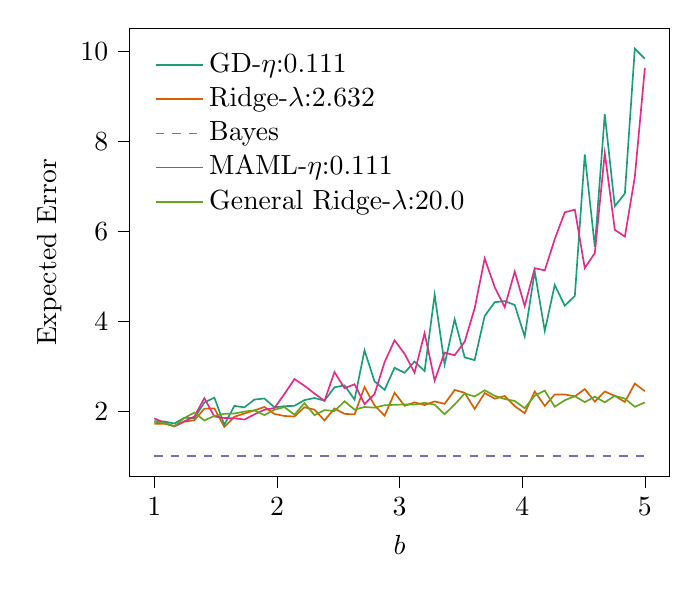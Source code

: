 % This file was created with tikzplotlib v0.10.1.
\begin{tikzpicture}

\definecolor{chocolate217952}{RGB}{217,95,2}
\definecolor{darkcyan27158119}{RGB}{27,158,119}
\definecolor{darkgray176}{RGB}{176,176,176}
\definecolor{deeppink23141138}{RGB}{231,41,138}
\definecolor{lightslategray117112179}{RGB}{117,112,179}
\definecolor{olivedrab10216630}{RGB}{102,166,30}

\begin{axis}[
legend cell align={left},
legend style={
  fill opacity=0.8,
  draw opacity=1,
  text opacity=1,
  at={(0.03,0.97)},
  anchor=north west,
  draw=none
},
tick align=outside,
tick pos=left,
x grid style={darkgray176},
xlabel={\(\displaystyle b\)},
xmin=0.8, xmax=5.2,
xtick style={color=black},
y grid style={darkgray176},
ylabel={Expected Error},
ymin=0.547, ymax=10.51,
ytick style={color=black}
]
\addplot [semithick, darkcyan27158119]
table {%
1 1.777
1.082 1.77
1.163 1.725
1.245 1.851
1.327 1.847
1.408 2.191
1.49 2.3
1.571 1.696
1.653 2.118
1.735 2.084
1.816 2.257
1.898 2.281
1.98 2.085
2.061 2.111
2.143 2.118
2.224 2.245
2.306 2.292
2.388 2.233
2.469 2.53
2.551 2.574
2.633 2.257
2.714 3.35
2.796 2.661
2.878 2.475
2.959 2.965
3.041 2.853
3.122 3.103
3.204 2.892
3.286 4.588
3.367 3.037
3.449 4.042
3.531 3.194
3.612 3.135
3.694 4.116
3.776 4.422
3.857 4.446
3.939 4.359
4.02 3.659
4.102 5.103
4.184 3.783
4.265 4.804
4.347 4.343
4.429 4.561
4.51 7.706
4.592 5.651
4.673 8.597
4.755 6.554
4.837 6.838
4.918 10.057
5 9.83
};
\addlegendentry{GD-$\eta$:0.111}
\addplot [semithick, chocolate217952]
table {%
1 1.719
1.082 1.721
1.163 1.668
1.245 1.766
1.327 1.798
1.408 2.055
1.49 2.062
1.571 1.649
1.653 1.876
1.735 1.948
1.816 2.015
1.898 2.093
1.98 1.938
2.061 1.893
2.143 1.881
2.224 2.087
2.306 2.033
2.388 1.795
2.469 2.058
2.551 1.94
2.633 1.928
2.714 2.537
2.796 2.127
2.878 1.898
2.959 2.408
3.041 2.119
3.122 2.196
3.204 2.136
3.286 2.217
3.367 2.162
3.449 2.471
3.531 2.408
3.612 2.049
3.694 2.403
3.776 2.278
3.857 2.336
3.939 2.111
4.02 1.954
4.102 2.438
4.184 2.116
4.265 2.37
4.347 2.371
4.429 2.328
4.51 2.49
4.592 2.212
4.673 2.437
4.755 2.339
4.837 2.204
4.918 2.613
5 2.443
};
\addlegendentry{Ridge-$\lambda$:2.632}
\addplot [semithick, lightslategray117112179, dashed]
table {%
1 1.0
1.082 1.0
1.163 1.0
1.245 1.0
1.327 1.0
1.408 1.0
1.49 1.0
1.571 1.0
1.653 1.0
1.735 1.0
1.816 1.0
1.898 1.0
1.98 1.0
2.061 1.0
2.143 1.0
2.224 1.0
2.306 1.0
2.388 1.0
2.469 1.0
2.551 1.0
2.633 1.0
2.714 1.0
2.796 1.0
2.878 1.0
2.959 1.0
3.041 1.0
3.122 1.0
3.204 1.0
3.286 1.0
3.367 1.0
3.449 1.0
3.531 1.0
3.612 1.0
3.694 1.0
3.776 1.0
3.857 1.0
3.939 1.0
4.02 1.0
4.102 1.0
4.184 1.0
4.265 1.0
4.347 1.0
4.429 1.0
4.51 1.0
4.592 1.0
4.673 1.0
4.755 1.0
4.837 1.0
4.918 1.0
5 1.0
};
\addlegendentry{Bayes}
\addplot [semithick, deeppink23141138]
table {%
1 1.839
1.082 1.744
1.163 1.659
1.245 1.773
1.327 1.881
1.408 2.288
1.49 1.881
1.571 1.849
1.653 1.842
1.735 1.814
1.816 1.928
1.898 2.03
1.98 2.07
2.061 2.381
2.143 2.714
2.224 2.564
2.306 2.392
2.388 2.229
2.469 2.87
2.551 2.51
2.633 2.598
2.714 2.157
2.796 2.381
2.878 3.09
2.959 3.575
3.041 3.273
3.122 2.856
3.204 3.734
3.286 2.68
3.367 3.301
3.449 3.242
3.531 3.545
3.612 4.285
3.694 5.393
3.776 4.755
3.857 4.309
3.939 5.103
4.02 4.335
4.102 5.178
4.184 5.129
4.265 5.822
4.347 6.419
4.429 6.478
4.51 5.181
4.592 5.514
4.673 7.736
4.755 6.03
4.837 5.879
4.918 7.204
5 9.629
};
\addlegendentry{MAML-$\eta$:0.111}
\addplot [semithick, olivedrab10216630]
table {%
1 1.766
1.082 1.735
1.163 1.663
1.245 1.848
1.327 1.968
1.408 1.793
1.49 1.894
1.571 1.942
1.653 1.947
1.735 1.991
1.816 2.018
1.898 1.912
1.98 2.032
2.061 2.09
2.143 1.919
2.224 2.18
2.306 1.912
2.388 2.024
2.469 2.002
2.551 2.219
2.633 2.034
2.714 2.092
2.796 2.077
2.878 2.132
2.959 2.141
3.041 2.149
3.122 2.146
3.204 2.185
3.286 2.144
3.367 1.933
3.449 2.147
3.531 2.393
3.612 2.326
3.694 2.464
3.776 2.341
3.857 2.27
3.939 2.226
4.02 2.066
4.102 2.345
4.184 2.457
4.265 2.099
4.347 2.242
4.429 2.332
4.51 2.2
4.592 2.323
4.673 2.196
4.755 2.341
4.837 2.278
4.918 2.097
5 2.194
};
\addlegendentry{General Ridge-$\lambda$:20.0}
\end{axis}

\end{tikzpicture}
